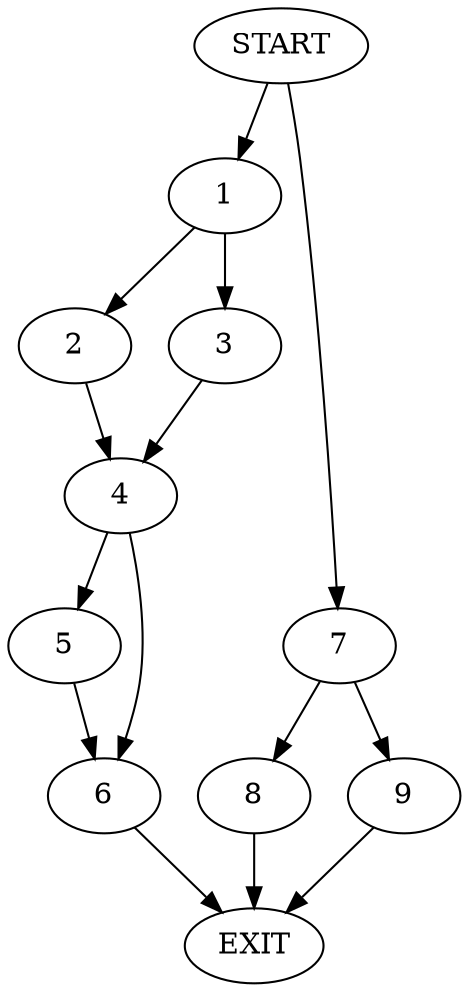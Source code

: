 digraph {
0 [label="START"]
10 [label="EXIT"]
0 -> 1
1 -> 2
1 -> 3
3 -> 4
2 -> 4
4 -> 5
4 -> 6
5 -> 6
6 -> 10
0 -> 7
7 -> 8
7 -> 9
9 -> 10
8 -> 10
}

